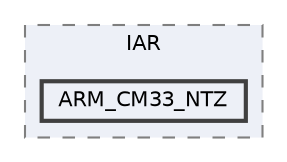 digraph "D:/Projects/Raspberrypi_pico/pico_freertos_final/freertos_pico2/pico_freertos/FreeRTOS-Kernel/portable/ARMv8M/non_secure/portable/IAR/ARM_CM33_NTZ"
{
 // LATEX_PDF_SIZE
  bgcolor="transparent";
  edge [fontname=Helvetica,fontsize=10,labelfontname=Helvetica,labelfontsize=10];
  node [fontname=Helvetica,fontsize=10,shape=box,height=0.2,width=0.4];
  compound=true
  subgraph clusterdir_cb37b45e0249e1d4c5291ded68e78a01 {
    graph [ bgcolor="#edf0f7", pencolor="grey50", label="IAR", fontname=Helvetica,fontsize=10 style="filled,dashed", URL="dir_cb37b45e0249e1d4c5291ded68e78a01.html",tooltip=""]
  dir_5b39db699b7d0c4eaa6a89298407d476 [label="ARM_CM33_NTZ", fillcolor="#edf0f7", color="grey25", style="filled,bold", URL="dir_5b39db699b7d0c4eaa6a89298407d476.html",tooltip=""];
  }
}
